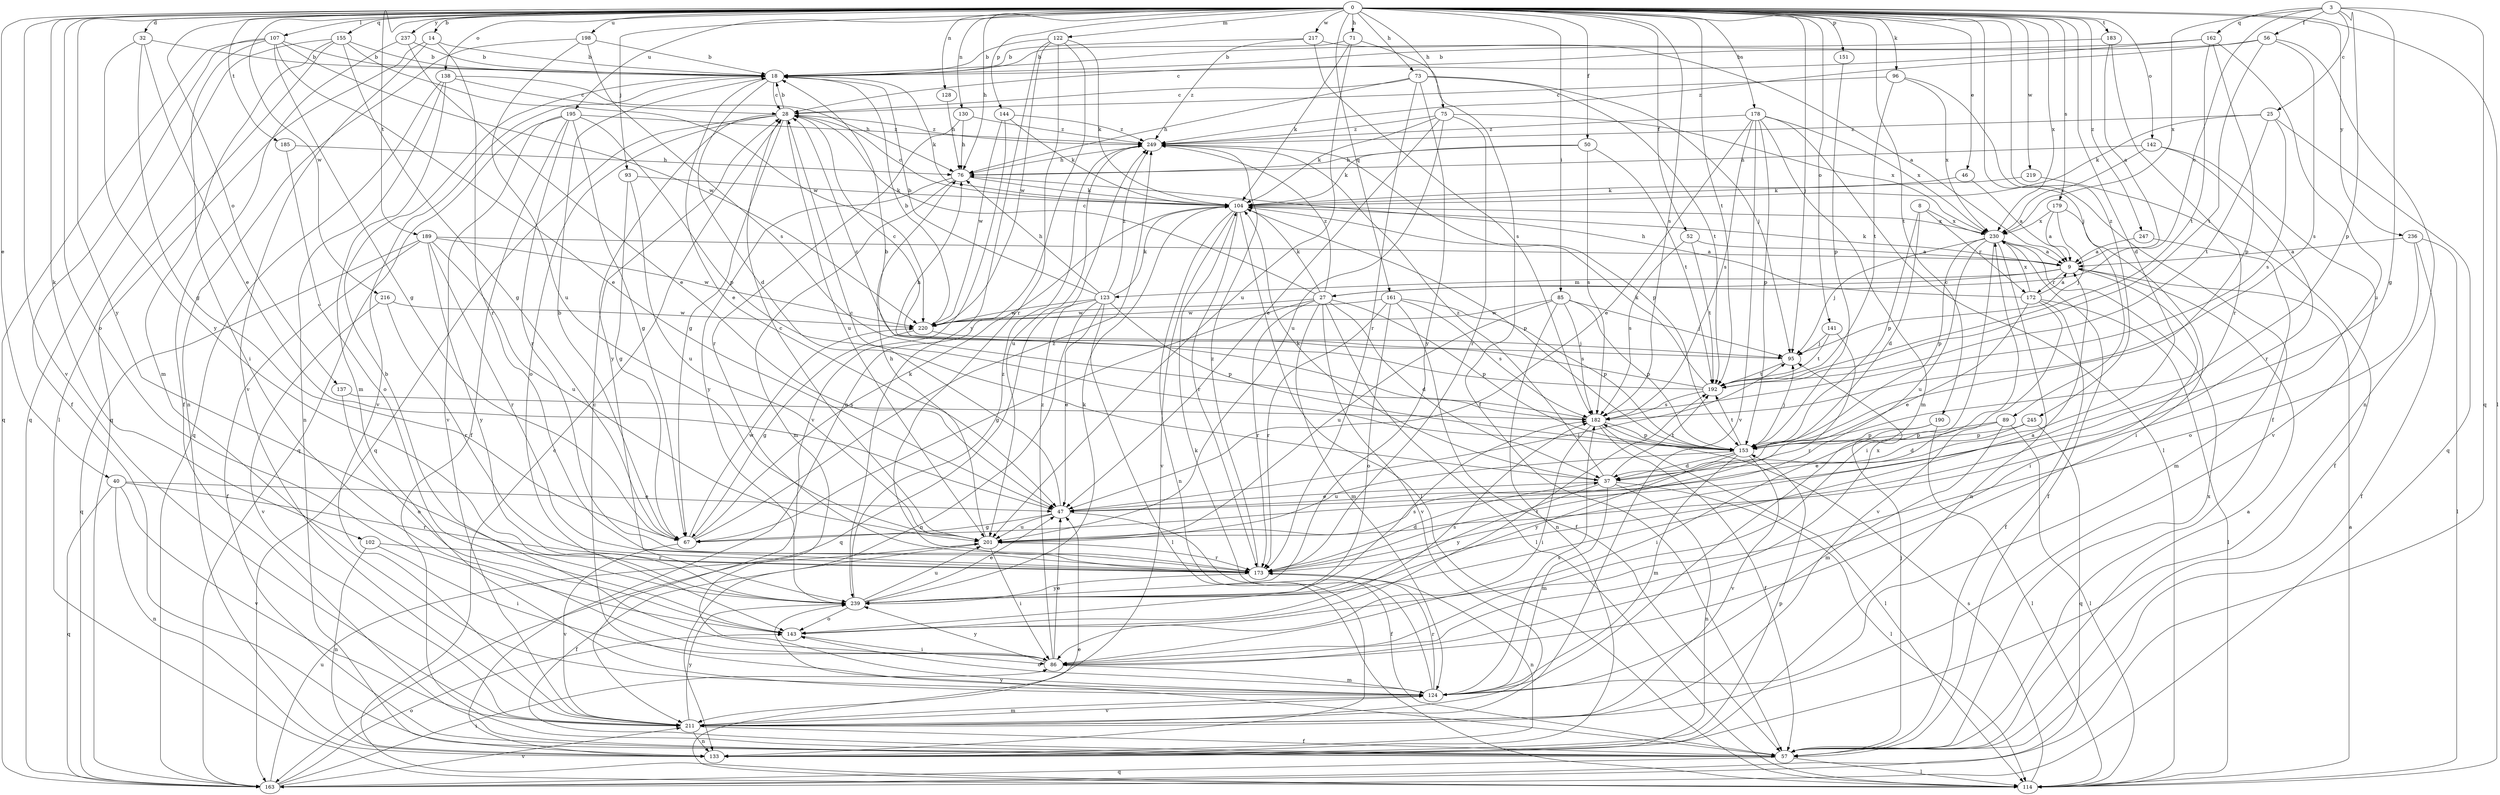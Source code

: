 strict digraph  {
0;
3;
8;
9;
14;
18;
25;
27;
28;
32;
37;
40;
46;
47;
50;
52;
56;
57;
67;
71;
73;
75;
76;
85;
86;
89;
93;
95;
96;
102;
104;
107;
114;
122;
123;
124;
128;
130;
133;
137;
138;
141;
142;
143;
144;
151;
153;
155;
161;
162;
163;
172;
173;
178;
179;
182;
183;
185;
189;
190;
192;
195;
198;
201;
211;
216;
217;
219;
220;
230;
236;
237;
239;
245;
247;
249;
0 -> 14  [label=b];
0 -> 32  [label=d];
0 -> 37  [label=d];
0 -> 40  [label=e];
0 -> 46  [label=e];
0 -> 50  [label=f];
0 -> 52  [label=f];
0 -> 71  [label=h];
0 -> 73  [label=h];
0 -> 75  [label=h];
0 -> 76  [label=h];
0 -> 85  [label=i];
0 -> 89  [label=j];
0 -> 93  [label=j];
0 -> 95  [label=j];
0 -> 96  [label=k];
0 -> 102  [label=k];
0 -> 107  [label=l];
0 -> 114  [label=l];
0 -> 122  [label=m];
0 -> 128  [label=n];
0 -> 130  [label=n];
0 -> 137  [label=o];
0 -> 138  [label=o];
0 -> 141  [label=o];
0 -> 142  [label=o];
0 -> 143  [label=o];
0 -> 144  [label=p];
0 -> 151  [label=p];
0 -> 155  [label=q];
0 -> 161  [label=q];
0 -> 178  [label=s];
0 -> 179  [label=s];
0 -> 182  [label=s];
0 -> 183  [label=t];
0 -> 185  [label=t];
0 -> 189  [label=t];
0 -> 190  [label=t];
0 -> 192  [label=t];
0 -> 195  [label=u];
0 -> 198  [label=u];
0 -> 211  [label=v];
0 -> 216  [label=w];
0 -> 217  [label=w];
0 -> 219  [label=w];
0 -> 230  [label=x];
0 -> 236  [label=y];
0 -> 237  [label=y];
0 -> 239  [label=y];
0 -> 245  [label=z];
0 -> 247  [label=z];
3 -> 25  [label=c];
3 -> 27  [label=c];
3 -> 56  [label=f];
3 -> 67  [label=g];
3 -> 153  [label=p];
3 -> 162  [label=q];
3 -> 163  [label=q];
3 -> 230  [label=x];
8 -> 37  [label=d];
8 -> 153  [label=p];
8 -> 172  [label=r];
8 -> 230  [label=x];
9 -> 27  [label=c];
9 -> 86  [label=i];
9 -> 104  [label=k];
9 -> 123  [label=m];
9 -> 172  [label=r];
14 -> 18  [label=b];
14 -> 163  [label=q];
14 -> 173  [label=r];
14 -> 211  [label=v];
18 -> 28  [label=c];
18 -> 37  [label=d];
18 -> 47  [label=e];
18 -> 104  [label=k];
18 -> 211  [label=v];
25 -> 104  [label=k];
25 -> 163  [label=q];
25 -> 182  [label=s];
25 -> 192  [label=t];
25 -> 249  [label=z];
27 -> 28  [label=c];
27 -> 37  [label=d];
27 -> 67  [label=g];
27 -> 104  [label=k];
27 -> 114  [label=l];
27 -> 124  [label=m];
27 -> 153  [label=p];
27 -> 173  [label=r];
27 -> 211  [label=v];
27 -> 220  [label=w];
27 -> 249  [label=z];
28 -> 18  [label=b];
28 -> 67  [label=g];
28 -> 143  [label=o];
28 -> 163  [label=q];
28 -> 201  [label=u];
28 -> 239  [label=y];
28 -> 249  [label=z];
32 -> 18  [label=b];
32 -> 47  [label=e];
32 -> 67  [label=g];
32 -> 239  [label=y];
37 -> 47  [label=e];
37 -> 104  [label=k];
37 -> 114  [label=l];
37 -> 124  [label=m];
37 -> 133  [label=n];
37 -> 192  [label=t];
37 -> 239  [label=y];
37 -> 249  [label=z];
40 -> 47  [label=e];
40 -> 133  [label=n];
40 -> 163  [label=q];
40 -> 173  [label=r];
40 -> 211  [label=v];
46 -> 9  [label=a];
46 -> 104  [label=k];
47 -> 28  [label=c];
47 -> 57  [label=f];
47 -> 67  [label=g];
47 -> 95  [label=j];
47 -> 201  [label=u];
50 -> 76  [label=h];
50 -> 104  [label=k];
50 -> 182  [label=s];
50 -> 192  [label=t];
52 -> 9  [label=a];
52 -> 182  [label=s];
52 -> 192  [label=t];
56 -> 18  [label=b];
56 -> 133  [label=n];
56 -> 182  [label=s];
56 -> 192  [label=t];
56 -> 249  [label=z];
57 -> 9  [label=a];
57 -> 95  [label=j];
57 -> 114  [label=l];
57 -> 163  [label=q];
57 -> 230  [label=x];
57 -> 239  [label=y];
67 -> 18  [label=b];
67 -> 104  [label=k];
67 -> 211  [label=v];
67 -> 220  [label=w];
67 -> 249  [label=z];
71 -> 18  [label=b];
71 -> 57  [label=f];
71 -> 104  [label=k];
71 -> 201  [label=u];
73 -> 28  [label=c];
73 -> 76  [label=h];
73 -> 95  [label=j];
73 -> 173  [label=r];
73 -> 192  [label=t];
73 -> 239  [label=y];
75 -> 47  [label=e];
75 -> 104  [label=k];
75 -> 173  [label=r];
75 -> 201  [label=u];
75 -> 230  [label=x];
75 -> 249  [label=z];
76 -> 104  [label=k];
76 -> 124  [label=m];
76 -> 239  [label=y];
85 -> 95  [label=j];
85 -> 133  [label=n];
85 -> 153  [label=p];
85 -> 182  [label=s];
85 -> 201  [label=u];
85 -> 220  [label=w];
86 -> 18  [label=b];
86 -> 47  [label=e];
86 -> 124  [label=m];
86 -> 230  [label=x];
86 -> 239  [label=y];
86 -> 249  [label=z];
89 -> 47  [label=e];
89 -> 114  [label=l];
89 -> 124  [label=m];
89 -> 153  [label=p];
93 -> 67  [label=g];
93 -> 104  [label=k];
93 -> 201  [label=u];
95 -> 28  [label=c];
95 -> 192  [label=t];
96 -> 28  [label=c];
96 -> 57  [label=f];
96 -> 192  [label=t];
96 -> 230  [label=x];
102 -> 86  [label=i];
102 -> 133  [label=n];
102 -> 173  [label=r];
104 -> 28  [label=c];
104 -> 114  [label=l];
104 -> 133  [label=n];
104 -> 153  [label=p];
104 -> 173  [label=r];
104 -> 211  [label=v];
104 -> 230  [label=x];
107 -> 18  [label=b];
107 -> 47  [label=e];
107 -> 57  [label=f];
107 -> 67  [label=g];
107 -> 86  [label=i];
107 -> 163  [label=q];
107 -> 220  [label=w];
114 -> 9  [label=a];
114 -> 28  [label=c];
114 -> 47  [label=e];
114 -> 182  [label=s];
122 -> 18  [label=b];
122 -> 104  [label=k];
122 -> 133  [label=n];
122 -> 173  [label=r];
122 -> 220  [label=w];
122 -> 239  [label=y];
123 -> 18  [label=b];
123 -> 47  [label=e];
123 -> 76  [label=h];
123 -> 104  [label=k];
123 -> 114  [label=l];
123 -> 133  [label=n];
123 -> 153  [label=p];
123 -> 163  [label=q];
123 -> 220  [label=w];
123 -> 249  [label=z];
124 -> 28  [label=c];
124 -> 104  [label=k];
124 -> 143  [label=o];
124 -> 173  [label=r];
124 -> 182  [label=s];
124 -> 211  [label=v];
128 -> 76  [label=h];
130 -> 76  [label=h];
130 -> 173  [label=r];
130 -> 249  [label=z];
133 -> 153  [label=p];
137 -> 143  [label=o];
137 -> 182  [label=s];
138 -> 28  [label=c];
138 -> 76  [label=h];
138 -> 124  [label=m];
138 -> 133  [label=n];
138 -> 163  [label=q];
141 -> 95  [label=j];
141 -> 173  [label=r];
141 -> 192  [label=t];
142 -> 76  [label=h];
142 -> 173  [label=r];
142 -> 211  [label=v];
142 -> 230  [label=x];
143 -> 86  [label=i];
143 -> 182  [label=s];
143 -> 192  [label=t];
144 -> 104  [label=k];
144 -> 211  [label=v];
144 -> 220  [label=w];
144 -> 249  [label=z];
151 -> 153  [label=p];
153 -> 37  [label=d];
153 -> 95  [label=j];
153 -> 124  [label=m];
153 -> 192  [label=t];
153 -> 201  [label=u];
153 -> 211  [label=v];
153 -> 239  [label=y];
155 -> 18  [label=b];
155 -> 67  [label=g];
155 -> 114  [label=l];
155 -> 124  [label=m];
155 -> 163  [label=q];
155 -> 220  [label=w];
161 -> 57  [label=f];
161 -> 143  [label=o];
161 -> 153  [label=p];
161 -> 173  [label=r];
161 -> 182  [label=s];
161 -> 220  [label=w];
162 -> 18  [label=b];
162 -> 28  [label=c];
162 -> 153  [label=p];
162 -> 192  [label=t];
162 -> 201  [label=u];
163 -> 86  [label=i];
163 -> 143  [label=o];
163 -> 201  [label=u];
163 -> 211  [label=v];
172 -> 9  [label=a];
172 -> 47  [label=e];
172 -> 57  [label=f];
172 -> 76  [label=h];
172 -> 114  [label=l];
172 -> 211  [label=v];
172 -> 230  [label=x];
173 -> 37  [label=d];
173 -> 133  [label=n];
173 -> 239  [label=y];
173 -> 249  [label=z];
178 -> 47  [label=e];
178 -> 114  [label=l];
178 -> 124  [label=m];
178 -> 153  [label=p];
178 -> 182  [label=s];
178 -> 211  [label=v];
178 -> 230  [label=x];
178 -> 249  [label=z];
179 -> 9  [label=a];
179 -> 86  [label=i];
179 -> 95  [label=j];
179 -> 230  [label=x];
182 -> 18  [label=b];
182 -> 57  [label=f];
182 -> 86  [label=i];
182 -> 114  [label=l];
182 -> 153  [label=p];
183 -> 9  [label=a];
183 -> 18  [label=b];
183 -> 173  [label=r];
185 -> 76  [label=h];
185 -> 143  [label=o];
189 -> 9  [label=a];
189 -> 57  [label=f];
189 -> 163  [label=q];
189 -> 173  [label=r];
189 -> 201  [label=u];
189 -> 220  [label=w];
189 -> 239  [label=y];
190 -> 86  [label=i];
190 -> 114  [label=l];
190 -> 153  [label=p];
192 -> 28  [label=c];
192 -> 76  [label=h];
192 -> 104  [label=k];
192 -> 182  [label=s];
195 -> 57  [label=f];
195 -> 67  [label=g];
195 -> 153  [label=p];
195 -> 163  [label=q];
195 -> 173  [label=r];
195 -> 211  [label=v];
195 -> 249  [label=z];
198 -> 18  [label=b];
198 -> 133  [label=n];
198 -> 182  [label=s];
198 -> 201  [label=u];
201 -> 28  [label=c];
201 -> 57  [label=f];
201 -> 76  [label=h];
201 -> 86  [label=i];
201 -> 173  [label=r];
211 -> 57  [label=f];
211 -> 124  [label=m];
211 -> 133  [label=n];
211 -> 239  [label=y];
216 -> 173  [label=r];
216 -> 211  [label=v];
216 -> 220  [label=w];
217 -> 9  [label=a];
217 -> 18  [label=b];
217 -> 182  [label=s];
217 -> 249  [label=z];
219 -> 57  [label=f];
219 -> 104  [label=k];
220 -> 18  [label=b];
220 -> 67  [label=g];
220 -> 95  [label=j];
230 -> 9  [label=a];
230 -> 57  [label=f];
230 -> 86  [label=i];
230 -> 95  [label=j];
230 -> 133  [label=n];
230 -> 153  [label=p];
230 -> 201  [label=u];
236 -> 9  [label=a];
236 -> 57  [label=f];
236 -> 114  [label=l];
236 -> 143  [label=o];
237 -> 18  [label=b];
237 -> 47  [label=e];
237 -> 57  [label=f];
239 -> 9  [label=a];
239 -> 47  [label=e];
239 -> 104  [label=k];
239 -> 143  [label=o];
239 -> 182  [label=s];
239 -> 201  [label=u];
239 -> 249  [label=z];
245 -> 37  [label=d];
245 -> 153  [label=p];
245 -> 163  [label=q];
247 -> 9  [label=a];
247 -> 124  [label=m];
249 -> 76  [label=h];
249 -> 153  [label=p];
249 -> 201  [label=u];
}
